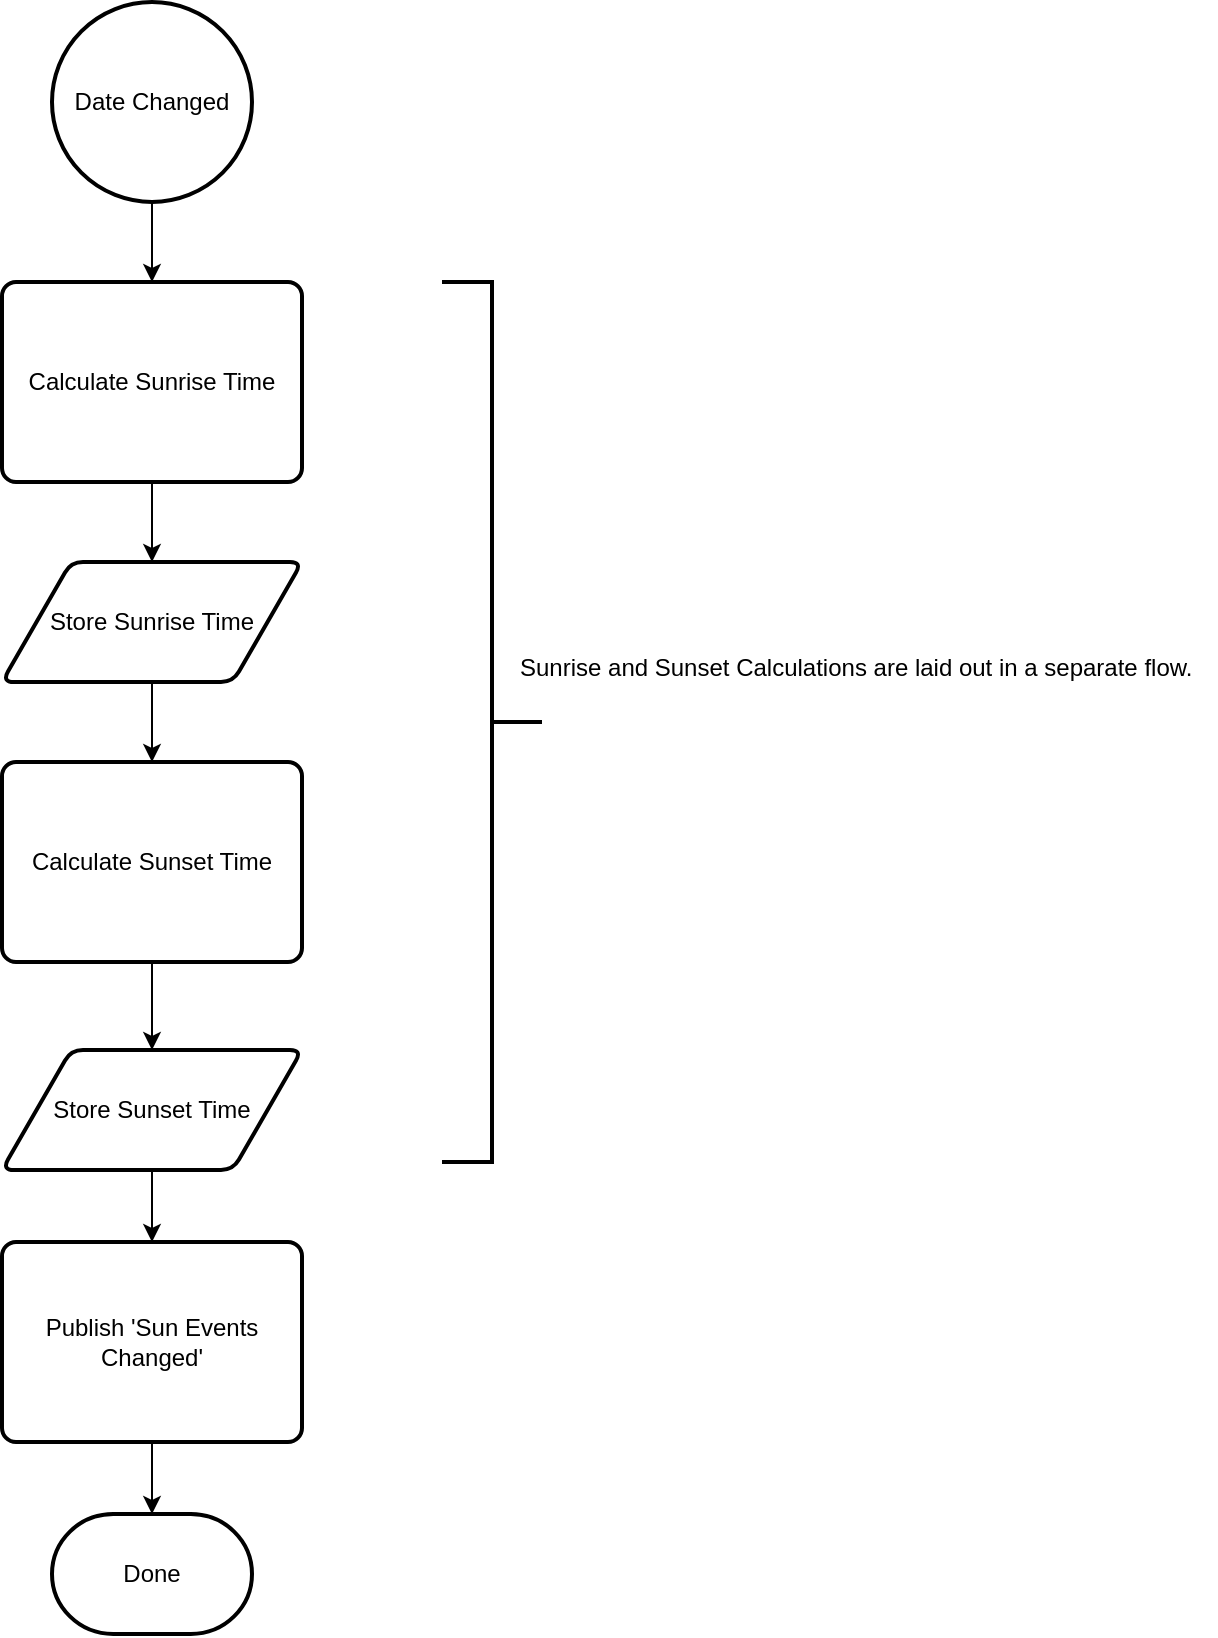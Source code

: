 <mxfile version="10.6.1"><diagram id="xYP6b9eboPMW2dPoWrzG" name="Page-1"><mxGraphModel dx="1394" dy="808" grid="1" gridSize="10" guides="1" tooltips="1" connect="1" arrows="1" fold="1" page="1" pageScale="1" pageWidth="827" pageHeight="1169" math="0" shadow="0"><root><mxCell id="0"/><mxCell id="1" parent="0"/><mxCell id="dOwZyz7ebVQmLZyBECrp-15" style="edgeStyle=orthogonalEdgeStyle;rounded=0;orthogonalLoop=1;jettySize=auto;html=1;exitX=0.5;exitY=1;exitDx=0;exitDy=0;exitPerimeter=0;entryX=0.5;entryY=0;entryDx=0;entryDy=0;" edge="1" parent="1" source="dOwZyz7ebVQmLZyBECrp-4" target="dOwZyz7ebVQmLZyBECrp-5"><mxGeometry relative="1" as="geometry"/></mxCell><mxCell id="dOwZyz7ebVQmLZyBECrp-4" value="Date Changed" style="strokeWidth=2;html=1;shape=mxgraph.flowchart.start_2;whiteSpace=wrap;" vertex="1" parent="1"><mxGeometry x="185" y="60" width="100" height="100" as="geometry"/></mxCell><mxCell id="dOwZyz7ebVQmLZyBECrp-16" style="edgeStyle=orthogonalEdgeStyle;rounded=0;orthogonalLoop=1;jettySize=auto;html=1;exitX=0.5;exitY=1;exitDx=0;exitDy=0;entryX=0.5;entryY=0;entryDx=0;entryDy=0;" edge="1" parent="1" source="dOwZyz7ebVQmLZyBECrp-5" target="dOwZyz7ebVQmLZyBECrp-10"><mxGeometry relative="1" as="geometry"/></mxCell><mxCell id="dOwZyz7ebVQmLZyBECrp-5" value="Calculate Sunrise Time" style="rounded=1;whiteSpace=wrap;html=1;absoluteArcSize=1;arcSize=14;strokeWidth=2;" vertex="1" parent="1"><mxGeometry x="160" y="200" width="150" height="100" as="geometry"/></mxCell><mxCell id="dOwZyz7ebVQmLZyBECrp-18" style="edgeStyle=orthogonalEdgeStyle;rounded=0;orthogonalLoop=1;jettySize=auto;html=1;exitX=0.5;exitY=1;exitDx=0;exitDy=0;entryX=0.5;entryY=0;entryDx=0;entryDy=0;" edge="1" parent="1" source="dOwZyz7ebVQmLZyBECrp-6" target="dOwZyz7ebVQmLZyBECrp-12"><mxGeometry relative="1" as="geometry"/></mxCell><mxCell id="dOwZyz7ebVQmLZyBECrp-6" value="Calculate Sunset Time" style="rounded=1;whiteSpace=wrap;html=1;absoluteArcSize=1;arcSize=14;strokeWidth=2;" vertex="1" parent="1"><mxGeometry x="160" y="440" width="150" height="100" as="geometry"/></mxCell><mxCell id="dOwZyz7ebVQmLZyBECrp-7" value="Done" style="strokeWidth=2;html=1;shape=mxgraph.flowchart.terminator;whiteSpace=wrap;" vertex="1" parent="1"><mxGeometry x="185" y="816" width="100" height="60" as="geometry"/></mxCell><mxCell id="dOwZyz7ebVQmLZyBECrp-17" style="edgeStyle=orthogonalEdgeStyle;rounded=0;orthogonalLoop=1;jettySize=auto;html=1;exitX=0.5;exitY=1;exitDx=0;exitDy=0;entryX=0.5;entryY=0;entryDx=0;entryDy=0;" edge="1" parent="1" source="dOwZyz7ebVQmLZyBECrp-10" target="dOwZyz7ebVQmLZyBECrp-6"><mxGeometry relative="1" as="geometry"/></mxCell><mxCell id="dOwZyz7ebVQmLZyBECrp-10" value="Store Sunrise Time" style="verticalLabelPosition=middle;verticalAlign=middle;html=1;strokeWidth=2;shape=parallelogram;perimeter=parallelogramPerimeter;whiteSpace=wrap;rounded=1;arcSize=12;size=0.23;labelPosition=center;align=center;" vertex="1" parent="1"><mxGeometry x="160" y="340" width="150" height="60" as="geometry"/></mxCell><mxCell id="dOwZyz7ebVQmLZyBECrp-23" style="edgeStyle=orthogonalEdgeStyle;rounded=0;orthogonalLoop=1;jettySize=auto;html=1;exitX=0.5;exitY=1;exitDx=0;exitDy=0;" edge="1" parent="1" source="dOwZyz7ebVQmLZyBECrp-12" target="dOwZyz7ebVQmLZyBECrp-21"><mxGeometry relative="1" as="geometry"/></mxCell><mxCell id="dOwZyz7ebVQmLZyBECrp-12" value="Store Sunset Time" style="verticalLabelPosition=middle;verticalAlign=middle;html=1;strokeWidth=2;shape=parallelogram;perimeter=parallelogramPerimeter;whiteSpace=wrap;rounded=1;arcSize=12;size=0.23;labelPosition=center;align=center;" vertex="1" parent="1"><mxGeometry x="160" y="584" width="150" height="60" as="geometry"/></mxCell><mxCell id="dOwZyz7ebVQmLZyBECrp-24" style="edgeStyle=orthogonalEdgeStyle;rounded=0;orthogonalLoop=1;jettySize=auto;html=1;exitX=0.5;exitY=1;exitDx=0;exitDy=0;" edge="1" parent="1" source="dOwZyz7ebVQmLZyBECrp-21" target="dOwZyz7ebVQmLZyBECrp-7"><mxGeometry relative="1" as="geometry"/></mxCell><mxCell id="dOwZyz7ebVQmLZyBECrp-21" value="Publish 'Sun Events Changed'" style="rounded=1;whiteSpace=wrap;html=1;absoluteArcSize=1;arcSize=14;strokeWidth=2;" vertex="1" parent="1"><mxGeometry x="160" y="680" width="150" height="100" as="geometry"/></mxCell><mxCell id="dOwZyz7ebVQmLZyBECrp-25" value="" style="strokeWidth=2;html=1;shape=mxgraph.flowchart.annotation_2;align=left;flipH=1;labelPosition=right;verticalLabelPosition=middle;verticalAlign=middle;" vertex="1" parent="1"><mxGeometry x="380" y="200" width="50" height="440" as="geometry"/></mxCell><mxCell id="dOwZyz7ebVQmLZyBECrp-26" value="Sunrise and Sunset Calculations are laid out in a separate flow." style="text;html=1;resizable=0;points=[];autosize=1;align=left;verticalAlign=top;spacingTop=-4;" vertex="1" parent="1"><mxGeometry x="417" y="383" width="350" height="20" as="geometry"/></mxCell></root></mxGraphModel></diagram></mxfile>